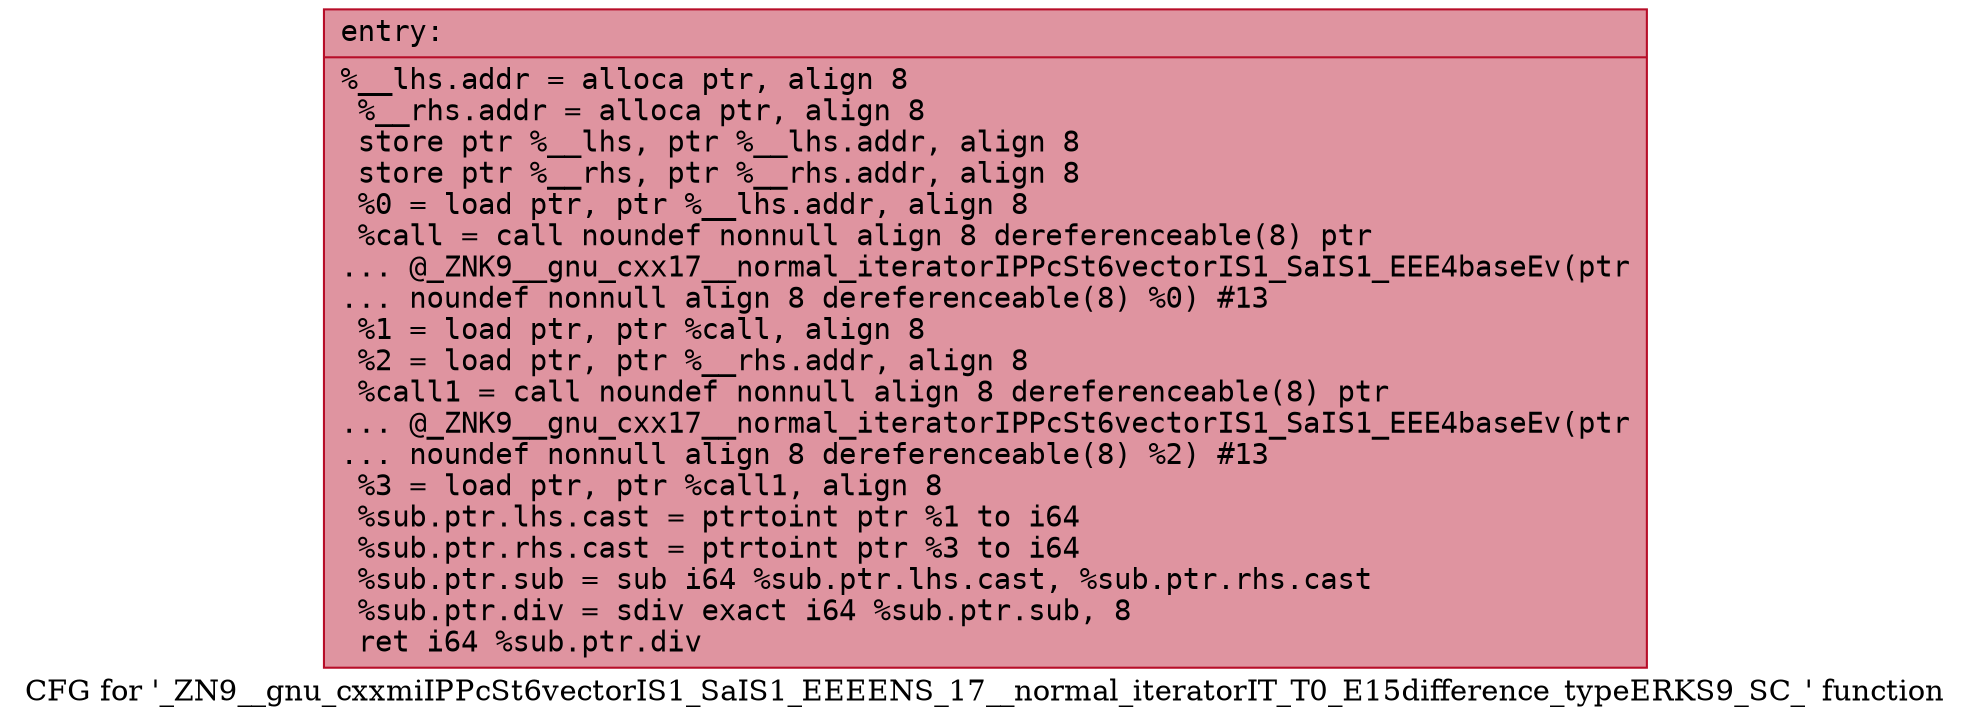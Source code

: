 digraph "CFG for '_ZN9__gnu_cxxmiIPPcSt6vectorIS1_SaIS1_EEEENS_17__normal_iteratorIT_T0_E15difference_typeERKS9_SC_' function" {
	label="CFG for '_ZN9__gnu_cxxmiIPPcSt6vectorIS1_SaIS1_EEEENS_17__normal_iteratorIT_T0_E15difference_typeERKS9_SC_' function";

	Node0x565291e030f0 [shape=record,color="#b70d28ff", style=filled, fillcolor="#b70d2870" fontname="Courier",label="{entry:\l|  %__lhs.addr = alloca ptr, align 8\l  %__rhs.addr = alloca ptr, align 8\l  store ptr %__lhs, ptr %__lhs.addr, align 8\l  store ptr %__rhs, ptr %__rhs.addr, align 8\l  %0 = load ptr, ptr %__lhs.addr, align 8\l  %call = call noundef nonnull align 8 dereferenceable(8) ptr\l... @_ZNK9__gnu_cxx17__normal_iteratorIPPcSt6vectorIS1_SaIS1_EEE4baseEv(ptr\l... noundef nonnull align 8 dereferenceable(8) %0) #13\l  %1 = load ptr, ptr %call, align 8\l  %2 = load ptr, ptr %__rhs.addr, align 8\l  %call1 = call noundef nonnull align 8 dereferenceable(8) ptr\l... @_ZNK9__gnu_cxx17__normal_iteratorIPPcSt6vectorIS1_SaIS1_EEE4baseEv(ptr\l... noundef nonnull align 8 dereferenceable(8) %2) #13\l  %3 = load ptr, ptr %call1, align 8\l  %sub.ptr.lhs.cast = ptrtoint ptr %1 to i64\l  %sub.ptr.rhs.cast = ptrtoint ptr %3 to i64\l  %sub.ptr.sub = sub i64 %sub.ptr.lhs.cast, %sub.ptr.rhs.cast\l  %sub.ptr.div = sdiv exact i64 %sub.ptr.sub, 8\l  ret i64 %sub.ptr.div\l}"];
}
